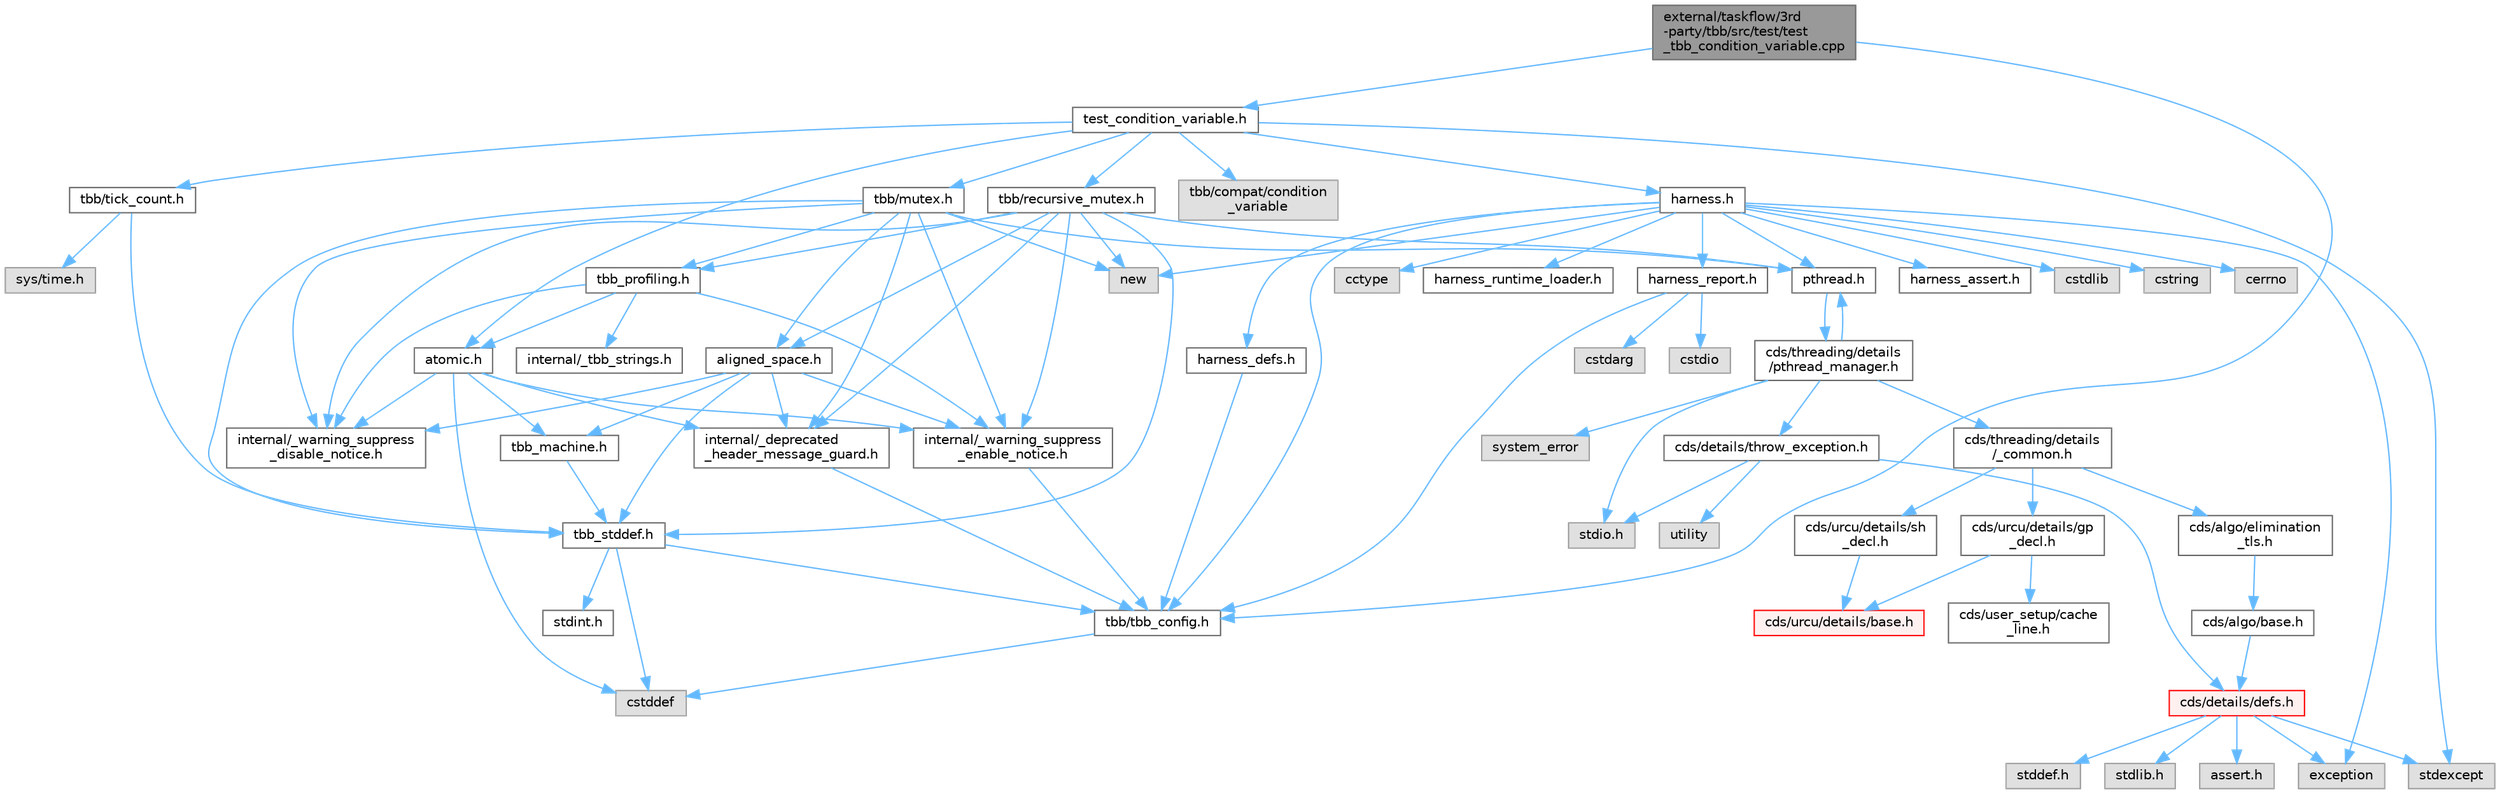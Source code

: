 digraph "external/taskflow/3rd-party/tbb/src/test/test_tbb_condition_variable.cpp"
{
 // LATEX_PDF_SIZE
  bgcolor="transparent";
  edge [fontname=Helvetica,fontsize=10,labelfontname=Helvetica,labelfontsize=10];
  node [fontname=Helvetica,fontsize=10,shape=box,height=0.2,width=0.4];
  Node1 [id="Node000001",label="external/taskflow/3rd\l-party/tbb/src/test/test\l_tbb_condition_variable.cpp",height=0.2,width=0.4,color="gray40", fillcolor="grey60", style="filled", fontcolor="black",tooltip=" "];
  Node1 -> Node2 [id="edge1_Node000001_Node000002",color="steelblue1",style="solid",tooltip=" "];
  Node2 [id="Node000002",label="tbb/tbb_config.h",height=0.2,width=0.4,color="grey40", fillcolor="white", style="filled",URL="$tbb__config_8h.html",tooltip=" "];
  Node2 -> Node3 [id="edge2_Node000002_Node000003",color="steelblue1",style="solid",tooltip=" "];
  Node3 [id="Node000003",label="cstddef",height=0.2,width=0.4,color="grey60", fillcolor="#E0E0E0", style="filled",tooltip=" "];
  Node1 -> Node4 [id="edge3_Node000001_Node000004",color="steelblue1",style="solid",tooltip=" "];
  Node4 [id="Node000004",label="test_condition_variable.h",height=0.2,width=0.4,color="grey40", fillcolor="white", style="filled",URL="$test__condition__variable_8h.html",tooltip=" "];
  Node4 -> Node5 [id="edge4_Node000004_Node000005",color="steelblue1",style="solid",tooltip=" "];
  Node5 [id="Node000005",label="tbb/compat/condition\l_variable",height=0.2,width=0.4,color="grey60", fillcolor="#E0E0E0", style="filled",tooltip=" "];
  Node4 -> Node6 [id="edge5_Node000004_Node000006",color="steelblue1",style="solid",tooltip=" "];
  Node6 [id="Node000006",label="tbb/mutex.h",height=0.2,width=0.4,color="grey40", fillcolor="white", style="filled",URL="$mutex_8h.html",tooltip=" "];
  Node6 -> Node7 [id="edge6_Node000006_Node000007",color="steelblue1",style="solid",tooltip=" "];
  Node7 [id="Node000007",label="internal/_deprecated\l_header_message_guard.h",height=0.2,width=0.4,color="grey40", fillcolor="white", style="filled",URL="$__deprecated__header__message__guard_8h.html",tooltip=" "];
  Node7 -> Node2 [id="edge7_Node000007_Node000002",color="steelblue1",style="solid",tooltip=" "];
  Node6 -> Node8 [id="edge8_Node000006_Node000008",color="steelblue1",style="solid",tooltip=" "];
  Node8 [id="Node000008",label="internal/_warning_suppress\l_enable_notice.h",height=0.2,width=0.4,color="grey40", fillcolor="white", style="filled",URL="$__warning__suppress__enable__notice_8h.html",tooltip=" "];
  Node8 -> Node2 [id="edge9_Node000008_Node000002",color="steelblue1",style="solid",tooltip=" "];
  Node6 -> Node9 [id="edge10_Node000006_Node000009",color="steelblue1",style="solid",tooltip=" "];
  Node9 [id="Node000009",label="pthread.h",height=0.2,width=0.4,color="grey40", fillcolor="white", style="filled",URL="$pthread_8h.html",tooltip=" "];
  Node9 -> Node10 [id="edge11_Node000009_Node000010",color="steelblue1",style="solid",tooltip=" "];
  Node10 [id="Node000010",label="cds/threading/details\l/pthread_manager.h",height=0.2,width=0.4,color="grey40", fillcolor="white", style="filled",URL="$pthread__manager_8h.html",tooltip=" "];
  Node10 -> Node11 [id="edge12_Node000010_Node000011",color="steelblue1",style="solid",tooltip=" "];
  Node11 [id="Node000011",label="system_error",height=0.2,width=0.4,color="grey60", fillcolor="#E0E0E0", style="filled",tooltip=" "];
  Node10 -> Node12 [id="edge13_Node000010_Node000012",color="steelblue1",style="solid",tooltip=" "];
  Node12 [id="Node000012",label="stdio.h",height=0.2,width=0.4,color="grey60", fillcolor="#E0E0E0", style="filled",tooltip=" "];
  Node10 -> Node9 [id="edge14_Node000010_Node000009",color="steelblue1",style="solid",tooltip=" "];
  Node10 -> Node13 [id="edge15_Node000010_Node000013",color="steelblue1",style="solid",tooltip=" "];
  Node13 [id="Node000013",label="cds/threading/details\l/_common.h",height=0.2,width=0.4,color="grey40", fillcolor="white", style="filled",URL="$__common_8h.html",tooltip=" "];
  Node13 -> Node14 [id="edge16_Node000013_Node000014",color="steelblue1",style="solid",tooltip=" "];
  Node14 [id="Node000014",label="cds/urcu/details/gp\l_decl.h",height=0.2,width=0.4,color="grey40", fillcolor="white", style="filled",URL="$gp__decl_8h.html",tooltip=" "];
  Node14 -> Node15 [id="edge17_Node000014_Node000015",color="steelblue1",style="solid",tooltip=" "];
  Node15 [id="Node000015",label="cds/urcu/details/base.h",height=0.2,width=0.4,color="red", fillcolor="#FFF0F0", style="filled",URL="$external_2libcds_2cds_2urcu_2details_2base_8h.html",tooltip=" "];
  Node14 -> Node30 [id="edge18_Node000014_Node000030",color="steelblue1",style="solid",tooltip=" "];
  Node30 [id="Node000030",label="cds/user_setup/cache\l_line.h",height=0.2,width=0.4,color="grey40", fillcolor="white", style="filled",URL="$cache__line_8h.html",tooltip="Cache-line size definition"];
  Node13 -> Node53 [id="edge19_Node000013_Node000053",color="steelblue1",style="solid",tooltip=" "];
  Node53 [id="Node000053",label="cds/urcu/details/sh\l_decl.h",height=0.2,width=0.4,color="grey40", fillcolor="white", style="filled",URL="$sh__decl_8h.html",tooltip=" "];
  Node53 -> Node15 [id="edge20_Node000053_Node000015",color="steelblue1",style="solid",tooltip=" "];
  Node13 -> Node54 [id="edge21_Node000013_Node000054",color="steelblue1",style="solid",tooltip=" "];
  Node54 [id="Node000054",label="cds/algo/elimination\l_tls.h",height=0.2,width=0.4,color="grey40", fillcolor="white", style="filled",URL="$elimination__tls_8h.html",tooltip=" "];
  Node54 -> Node55 [id="edge22_Node000054_Node000055",color="steelblue1",style="solid",tooltip=" "];
  Node55 [id="Node000055",label="cds/algo/base.h",height=0.2,width=0.4,color="grey40", fillcolor="white", style="filled",URL="$external_2libcds_2cds_2algo_2base_8h.html",tooltip=" "];
  Node55 -> Node17 [id="edge23_Node000055_Node000017",color="steelblue1",style="solid",tooltip=" "];
  Node17 [id="Node000017",label="cds/details/defs.h",height=0.2,width=0.4,color="red", fillcolor="#FFF0F0", style="filled",URL="$details_2defs_8h.html",tooltip=" "];
  Node17 -> Node18 [id="edge24_Node000017_Node000018",color="steelblue1",style="solid",tooltip=" "];
  Node18 [id="Node000018",label="stddef.h",height=0.2,width=0.4,color="grey60", fillcolor="#E0E0E0", style="filled",tooltip=" "];
  Node17 -> Node19 [id="edge25_Node000017_Node000019",color="steelblue1",style="solid",tooltip=" "];
  Node19 [id="Node000019",label="stdlib.h",height=0.2,width=0.4,color="grey60", fillcolor="#E0E0E0", style="filled",tooltip=" "];
  Node17 -> Node20 [id="edge26_Node000017_Node000020",color="steelblue1",style="solid",tooltip=" "];
  Node20 [id="Node000020",label="assert.h",height=0.2,width=0.4,color="grey60", fillcolor="#E0E0E0", style="filled",tooltip=" "];
  Node17 -> Node22 [id="edge27_Node000017_Node000022",color="steelblue1",style="solid",tooltip=" "];
  Node22 [id="Node000022",label="exception",height=0.2,width=0.4,color="grey60", fillcolor="#E0E0E0", style="filled",tooltip=" "];
  Node17 -> Node23 [id="edge28_Node000017_Node000023",color="steelblue1",style="solid",tooltip=" "];
  Node23 [id="Node000023",label="stdexcept",height=0.2,width=0.4,color="grey60", fillcolor="#E0E0E0", style="filled",tooltip=" "];
  Node10 -> Node47 [id="edge29_Node000010_Node000047",color="steelblue1",style="solid",tooltip=" "];
  Node47 [id="Node000047",label="cds/details/throw_exception.h",height=0.2,width=0.4,color="grey40", fillcolor="white", style="filled",URL="$throw__exception_8h.html",tooltip=" "];
  Node47 -> Node17 [id="edge30_Node000047_Node000017",color="steelblue1",style="solid",tooltip=" "];
  Node47 -> Node12 [id="edge31_Node000047_Node000012",color="steelblue1",style="solid",tooltip=" "];
  Node47 -> Node48 [id="edge32_Node000047_Node000048",color="steelblue1",style="solid",tooltip=" "];
  Node48 [id="Node000048",label="utility",height=0.2,width=0.4,color="grey60", fillcolor="#E0E0E0", style="filled",tooltip=" "];
  Node6 -> Node56 [id="edge33_Node000006_Node000056",color="steelblue1",style="solid",tooltip=" "];
  Node56 [id="Node000056",label="new",height=0.2,width=0.4,color="grey60", fillcolor="#E0E0E0", style="filled",tooltip=" "];
  Node6 -> Node57 [id="edge34_Node000006_Node000057",color="steelblue1",style="solid",tooltip=" "];
  Node57 [id="Node000057",label="aligned_space.h",height=0.2,width=0.4,color="grey40", fillcolor="white", style="filled",URL="$aligned__space_8h.html",tooltip=" "];
  Node57 -> Node7 [id="edge35_Node000057_Node000007",color="steelblue1",style="solid",tooltip=" "];
  Node57 -> Node8 [id="edge36_Node000057_Node000008",color="steelblue1",style="solid",tooltip=" "];
  Node57 -> Node58 [id="edge37_Node000057_Node000058",color="steelblue1",style="solid",tooltip=" "];
  Node58 [id="Node000058",label="tbb_stddef.h",height=0.2,width=0.4,color="grey40", fillcolor="white", style="filled",URL="$tbb__stddef_8h.html",tooltip=" "];
  Node58 -> Node2 [id="edge38_Node000058_Node000002",color="steelblue1",style="solid",tooltip=" "];
  Node58 -> Node3 [id="edge39_Node000058_Node000003",color="steelblue1",style="solid",tooltip=" "];
  Node58 -> Node59 [id="edge40_Node000058_Node000059",color="steelblue1",style="solid",tooltip=" "];
  Node59 [id="Node000059",label="stdint.h",height=0.2,width=0.4,color="grey40", fillcolor="white", style="filled",URL="$stdint_8h.html",tooltip=" "];
  Node57 -> Node60 [id="edge41_Node000057_Node000060",color="steelblue1",style="solid",tooltip=" "];
  Node60 [id="Node000060",label="tbb_machine.h",height=0.2,width=0.4,color="grey40", fillcolor="white", style="filled",URL="$tbb__machine_8h.html",tooltip=" "];
  Node60 -> Node58 [id="edge42_Node000060_Node000058",color="steelblue1",style="solid",tooltip=" "];
  Node57 -> Node61 [id="edge43_Node000057_Node000061",color="steelblue1",style="solid",tooltip=" "];
  Node61 [id="Node000061",label="internal/_warning_suppress\l_disable_notice.h",height=0.2,width=0.4,color="grey40", fillcolor="white", style="filled",URL="$__warning__suppress__disable__notice_8h.html",tooltip=" "];
  Node6 -> Node58 [id="edge44_Node000006_Node000058",color="steelblue1",style="solid",tooltip=" "];
  Node6 -> Node62 [id="edge45_Node000006_Node000062",color="steelblue1",style="solid",tooltip=" "];
  Node62 [id="Node000062",label="tbb_profiling.h",height=0.2,width=0.4,color="grey40", fillcolor="white", style="filled",URL="$tbb__profiling_8h.html",tooltip=" "];
  Node62 -> Node8 [id="edge46_Node000062_Node000008",color="steelblue1",style="solid",tooltip=" "];
  Node62 -> Node63 [id="edge47_Node000062_Node000063",color="steelblue1",style="solid",tooltip=" "];
  Node63 [id="Node000063",label="internal/_tbb_strings.h",height=0.2,width=0.4,color="grey40", fillcolor="white", style="filled",URL="$__tbb__strings_8h.html",tooltip=" "];
  Node62 -> Node64 [id="edge48_Node000062_Node000064",color="steelblue1",style="solid",tooltip=" "];
  Node64 [id="Node000064",label="atomic.h",height=0.2,width=0.4,color="grey40", fillcolor="white", style="filled",URL="$external_2taskflow_23rd-party_2tbb_2include_2tbb_2atomic_8h.html",tooltip=" "];
  Node64 -> Node7 [id="edge49_Node000064_Node000007",color="steelblue1",style="solid",tooltip=" "];
  Node64 -> Node8 [id="edge50_Node000064_Node000008",color="steelblue1",style="solid",tooltip=" "];
  Node64 -> Node3 [id="edge51_Node000064_Node000003",color="steelblue1",style="solid",tooltip=" "];
  Node64 -> Node60 [id="edge52_Node000064_Node000060",color="steelblue1",style="solid",tooltip=" "];
  Node64 -> Node61 [id="edge53_Node000064_Node000061",color="steelblue1",style="solid",tooltip=" "];
  Node62 -> Node61 [id="edge54_Node000062_Node000061",color="steelblue1",style="solid",tooltip=" "];
  Node6 -> Node61 [id="edge55_Node000006_Node000061",color="steelblue1",style="solid",tooltip=" "];
  Node4 -> Node65 [id="edge56_Node000004_Node000065",color="steelblue1",style="solid",tooltip=" "];
  Node65 [id="Node000065",label="tbb/recursive_mutex.h",height=0.2,width=0.4,color="grey40", fillcolor="white", style="filled",URL="$recursive__mutex_8h.html",tooltip=" "];
  Node65 -> Node7 [id="edge57_Node000065_Node000007",color="steelblue1",style="solid",tooltip=" "];
  Node65 -> Node8 [id="edge58_Node000065_Node000008",color="steelblue1",style="solid",tooltip=" "];
  Node65 -> Node9 [id="edge59_Node000065_Node000009",color="steelblue1",style="solid",tooltip=" "];
  Node65 -> Node56 [id="edge60_Node000065_Node000056",color="steelblue1",style="solid",tooltip=" "];
  Node65 -> Node57 [id="edge61_Node000065_Node000057",color="steelblue1",style="solid",tooltip=" "];
  Node65 -> Node58 [id="edge62_Node000065_Node000058",color="steelblue1",style="solid",tooltip=" "];
  Node65 -> Node62 [id="edge63_Node000065_Node000062",color="steelblue1",style="solid",tooltip=" "];
  Node65 -> Node61 [id="edge64_Node000065_Node000061",color="steelblue1",style="solid",tooltip=" "];
  Node4 -> Node66 [id="edge65_Node000004_Node000066",color="steelblue1",style="solid",tooltip=" "];
  Node66 [id="Node000066",label="tbb/tick_count.h",height=0.2,width=0.4,color="grey40", fillcolor="white", style="filled",URL="$tick__count_8h.html",tooltip=" "];
  Node66 -> Node58 [id="edge66_Node000066_Node000058",color="steelblue1",style="solid",tooltip=" "];
  Node66 -> Node67 [id="edge67_Node000066_Node000067",color="steelblue1",style="solid",tooltip=" "];
  Node67 [id="Node000067",label="sys/time.h",height=0.2,width=0.4,color="grey60", fillcolor="#E0E0E0", style="filled",tooltip=" "];
  Node4 -> Node64 [id="edge68_Node000004_Node000064",color="steelblue1",style="solid",tooltip=" "];
  Node4 -> Node23 [id="edge69_Node000004_Node000023",color="steelblue1",style="solid",tooltip=" "];
  Node4 -> Node68 [id="edge70_Node000004_Node000068",color="steelblue1",style="solid",tooltip=" "];
  Node68 [id="Node000068",label="harness.h",height=0.2,width=0.4,color="grey40", fillcolor="white", style="filled",URL="$harness_8h.html",tooltip=" "];
  Node68 -> Node2 [id="edge71_Node000068_Node000002",color="steelblue1",style="solid",tooltip=" "];
  Node68 -> Node69 [id="edge72_Node000068_Node000069",color="steelblue1",style="solid",tooltip=" "];
  Node69 [id="Node000069",label="harness_defs.h",height=0.2,width=0.4,color="grey40", fillcolor="white", style="filled",URL="$harness__defs_8h.html",tooltip=" "];
  Node69 -> Node2 [id="edge73_Node000069_Node000002",color="steelblue1",style="solid",tooltip=" "];
  Node68 -> Node46 [id="edge74_Node000068_Node000046",color="steelblue1",style="solid",tooltip=" "];
  Node46 [id="Node000046",label="cstdlib",height=0.2,width=0.4,color="grey60", fillcolor="#E0E0E0", style="filled",tooltip=" "];
  Node68 -> Node70 [id="edge75_Node000068_Node000070",color="steelblue1",style="solid",tooltip=" "];
  Node70 [id="Node000070",label="cstring",height=0.2,width=0.4,color="grey60", fillcolor="#E0E0E0", style="filled",tooltip=" "];
  Node68 -> Node71 [id="edge76_Node000068_Node000071",color="steelblue1",style="solid",tooltip=" "];
  Node71 [id="Node000071",label="cerrno",height=0.2,width=0.4,color="grey60", fillcolor="#E0E0E0", style="filled",tooltip=" "];
  Node68 -> Node72 [id="edge77_Node000068_Node000072",color="steelblue1",style="solid",tooltip=" "];
  Node72 [id="Node000072",label="cctype",height=0.2,width=0.4,color="grey60", fillcolor="#E0E0E0", style="filled",tooltip=" "];
  Node68 -> Node56 [id="edge78_Node000068_Node000056",color="steelblue1",style="solid",tooltip=" "];
  Node68 -> Node9 [id="edge79_Node000068_Node000009",color="steelblue1",style="solid",tooltip=" "];
  Node68 -> Node73 [id="edge80_Node000068_Node000073",color="steelblue1",style="solid",tooltip=" "];
  Node73 [id="Node000073",label="harness_runtime_loader.h",height=0.2,width=0.4,color="grey40", fillcolor="white", style="filled",URL="$harness__runtime__loader_8h.html",tooltip=" "];
  Node68 -> Node74 [id="edge81_Node000068_Node000074",color="steelblue1",style="solid",tooltip=" "];
  Node74 [id="Node000074",label="harness_report.h",height=0.2,width=0.4,color="grey40", fillcolor="white", style="filled",URL="$harness__report_8h.html",tooltip=" "];
  Node74 -> Node75 [id="edge82_Node000074_Node000075",color="steelblue1",style="solid",tooltip=" "];
  Node75 [id="Node000075",label="cstdio",height=0.2,width=0.4,color="grey60", fillcolor="#E0E0E0", style="filled",tooltip=" "];
  Node74 -> Node76 [id="edge83_Node000074_Node000076",color="steelblue1",style="solid",tooltip=" "];
  Node76 [id="Node000076",label="cstdarg",height=0.2,width=0.4,color="grey60", fillcolor="#E0E0E0", style="filled",tooltip=" "];
  Node74 -> Node2 [id="edge84_Node000074_Node000002",color="steelblue1",style="solid",tooltip=" "];
  Node68 -> Node22 [id="edge85_Node000068_Node000022",color="steelblue1",style="solid",tooltip=" "];
  Node68 -> Node77 [id="edge86_Node000068_Node000077",color="steelblue1",style="solid",tooltip=" "];
  Node77 [id="Node000077",label="harness_assert.h",height=0.2,width=0.4,color="grey40", fillcolor="white", style="filled",URL="$harness__assert_8h.html",tooltip=" "];
}
